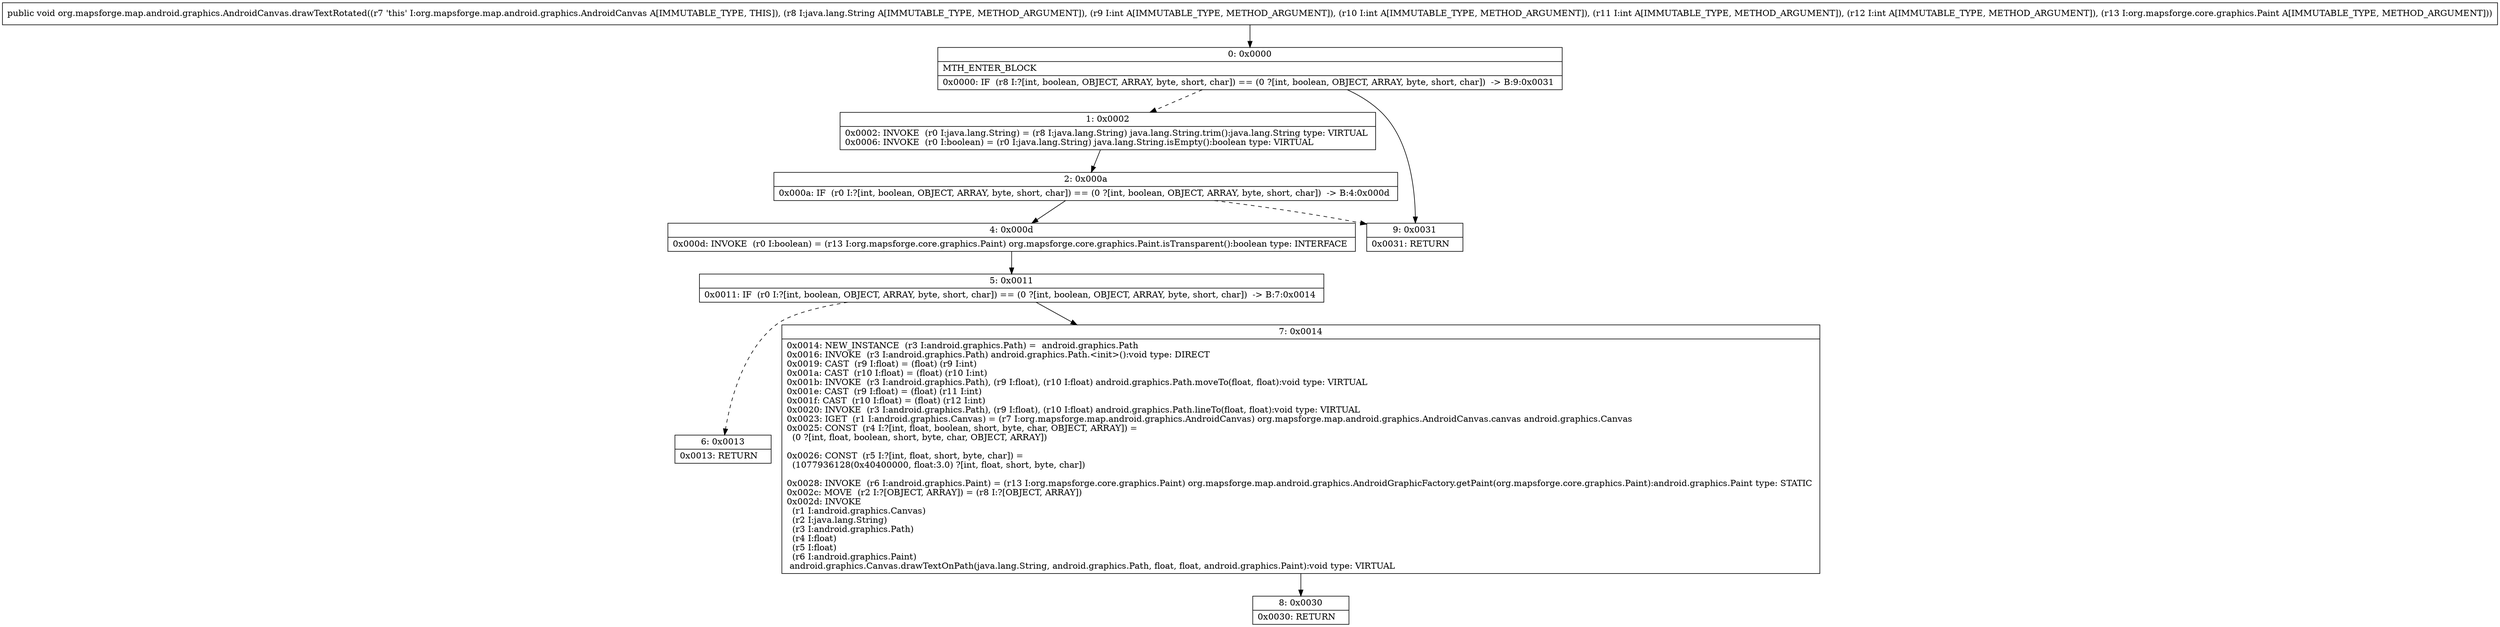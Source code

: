 digraph "CFG fororg.mapsforge.map.android.graphics.AndroidCanvas.drawTextRotated(Ljava\/lang\/String;IIIILorg\/mapsforge\/core\/graphics\/Paint;)V" {
Node_0 [shape=record,label="{0\:\ 0x0000|MTH_ENTER_BLOCK\l|0x0000: IF  (r8 I:?[int, boolean, OBJECT, ARRAY, byte, short, char]) == (0 ?[int, boolean, OBJECT, ARRAY, byte, short, char])  \-\> B:9:0x0031 \l}"];
Node_1 [shape=record,label="{1\:\ 0x0002|0x0002: INVOKE  (r0 I:java.lang.String) = (r8 I:java.lang.String) java.lang.String.trim():java.lang.String type: VIRTUAL \l0x0006: INVOKE  (r0 I:boolean) = (r0 I:java.lang.String) java.lang.String.isEmpty():boolean type: VIRTUAL \l}"];
Node_2 [shape=record,label="{2\:\ 0x000a|0x000a: IF  (r0 I:?[int, boolean, OBJECT, ARRAY, byte, short, char]) == (0 ?[int, boolean, OBJECT, ARRAY, byte, short, char])  \-\> B:4:0x000d \l}"];
Node_4 [shape=record,label="{4\:\ 0x000d|0x000d: INVOKE  (r0 I:boolean) = (r13 I:org.mapsforge.core.graphics.Paint) org.mapsforge.core.graphics.Paint.isTransparent():boolean type: INTERFACE \l}"];
Node_5 [shape=record,label="{5\:\ 0x0011|0x0011: IF  (r0 I:?[int, boolean, OBJECT, ARRAY, byte, short, char]) == (0 ?[int, boolean, OBJECT, ARRAY, byte, short, char])  \-\> B:7:0x0014 \l}"];
Node_6 [shape=record,label="{6\:\ 0x0013|0x0013: RETURN   \l}"];
Node_7 [shape=record,label="{7\:\ 0x0014|0x0014: NEW_INSTANCE  (r3 I:android.graphics.Path) =  android.graphics.Path \l0x0016: INVOKE  (r3 I:android.graphics.Path) android.graphics.Path.\<init\>():void type: DIRECT \l0x0019: CAST  (r9 I:float) = (float) (r9 I:int) \l0x001a: CAST  (r10 I:float) = (float) (r10 I:int) \l0x001b: INVOKE  (r3 I:android.graphics.Path), (r9 I:float), (r10 I:float) android.graphics.Path.moveTo(float, float):void type: VIRTUAL \l0x001e: CAST  (r9 I:float) = (float) (r11 I:int) \l0x001f: CAST  (r10 I:float) = (float) (r12 I:int) \l0x0020: INVOKE  (r3 I:android.graphics.Path), (r9 I:float), (r10 I:float) android.graphics.Path.lineTo(float, float):void type: VIRTUAL \l0x0023: IGET  (r1 I:android.graphics.Canvas) = (r7 I:org.mapsforge.map.android.graphics.AndroidCanvas) org.mapsforge.map.android.graphics.AndroidCanvas.canvas android.graphics.Canvas \l0x0025: CONST  (r4 I:?[int, float, boolean, short, byte, char, OBJECT, ARRAY]) = \l  (0 ?[int, float, boolean, short, byte, char, OBJECT, ARRAY])\l \l0x0026: CONST  (r5 I:?[int, float, short, byte, char]) = \l  (1077936128(0x40400000, float:3.0) ?[int, float, short, byte, char])\l \l0x0028: INVOKE  (r6 I:android.graphics.Paint) = (r13 I:org.mapsforge.core.graphics.Paint) org.mapsforge.map.android.graphics.AndroidGraphicFactory.getPaint(org.mapsforge.core.graphics.Paint):android.graphics.Paint type: STATIC \l0x002c: MOVE  (r2 I:?[OBJECT, ARRAY]) = (r8 I:?[OBJECT, ARRAY]) \l0x002d: INVOKE  \l  (r1 I:android.graphics.Canvas)\l  (r2 I:java.lang.String)\l  (r3 I:android.graphics.Path)\l  (r4 I:float)\l  (r5 I:float)\l  (r6 I:android.graphics.Paint)\l android.graphics.Canvas.drawTextOnPath(java.lang.String, android.graphics.Path, float, float, android.graphics.Paint):void type: VIRTUAL \l}"];
Node_8 [shape=record,label="{8\:\ 0x0030|0x0030: RETURN   \l}"];
Node_9 [shape=record,label="{9\:\ 0x0031|0x0031: RETURN   \l}"];
MethodNode[shape=record,label="{public void org.mapsforge.map.android.graphics.AndroidCanvas.drawTextRotated((r7 'this' I:org.mapsforge.map.android.graphics.AndroidCanvas A[IMMUTABLE_TYPE, THIS]), (r8 I:java.lang.String A[IMMUTABLE_TYPE, METHOD_ARGUMENT]), (r9 I:int A[IMMUTABLE_TYPE, METHOD_ARGUMENT]), (r10 I:int A[IMMUTABLE_TYPE, METHOD_ARGUMENT]), (r11 I:int A[IMMUTABLE_TYPE, METHOD_ARGUMENT]), (r12 I:int A[IMMUTABLE_TYPE, METHOD_ARGUMENT]), (r13 I:org.mapsforge.core.graphics.Paint A[IMMUTABLE_TYPE, METHOD_ARGUMENT])) }"];
MethodNode -> Node_0;
Node_0 -> Node_1[style=dashed];
Node_0 -> Node_9;
Node_1 -> Node_2;
Node_2 -> Node_4;
Node_2 -> Node_9[style=dashed];
Node_4 -> Node_5;
Node_5 -> Node_6[style=dashed];
Node_5 -> Node_7;
Node_7 -> Node_8;
}

